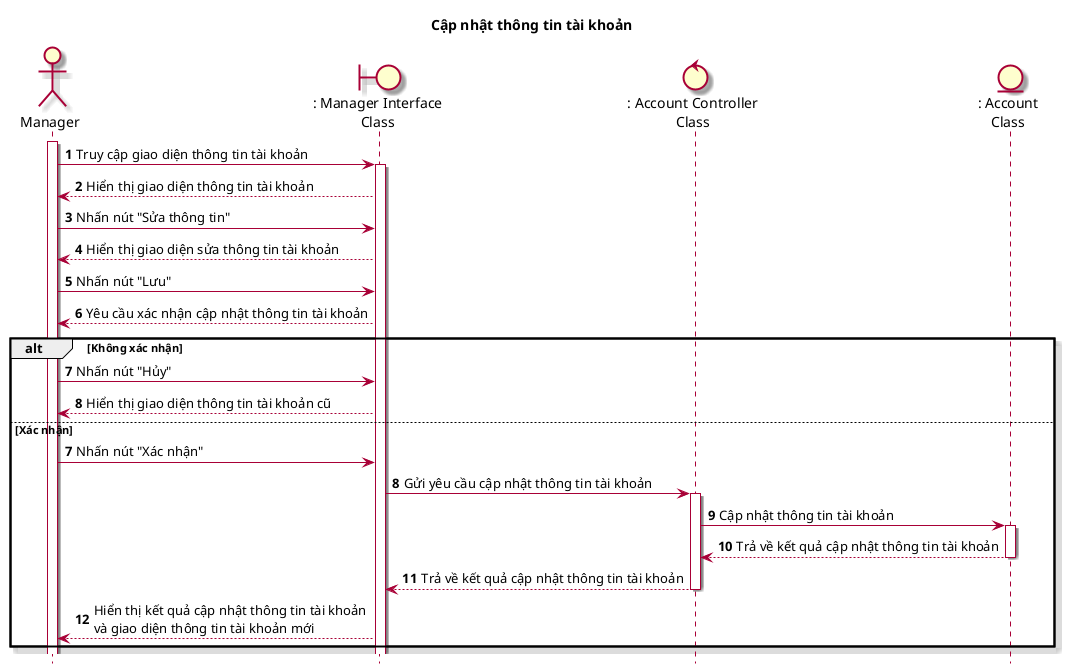 @startuml CapNhatThongTinTaiKhoan

skin rose
hide footbox

title Cập nhật thông tin tài khoản

actor "Manager" as quanLy
boundary ": Manager Interface\nClass" as managerInterface
control ": Account Controller\nClass" as accountController
entity ": Account\nClass" as account

autonumber
quanLy++
quanLy->managerInterface++ : Truy cập giao diện thông tin tài khoản
managerInterface-->quanLy : Hiển thị giao diện thông tin tài khoản
quanLy->managerInterface : Nhấn nút "Sửa thông tin"
managerInterface-->quanLy : Hiển thị giao diện sửa thông tin tài khoản
quanLy->managerInterface : Nhấn nút "Lưu"
managerInterface-->quanLy : Yêu cầu xác nhận cập nhật thông tin tài khoản
alt Không xác nhận
quanLy->managerInterface : Nhấn nút "Hủy"
managerInterface-->quanLy : Hiển thị giao diện thông tin tài khoản cũ
else Xác nhận
autonumber 7
quanLy->managerInterface : Nhấn nút "Xác nhận"
managerInterface->accountController++ : Gửi yêu cầu cập nhật thông tin tài khoản
accountController->account++ : Cập nhật thông tin tài khoản
account-->accountController-- : Trả về kết quả cập nhật thông tin tài khoản
accountController-->managerInterface-- : Trả về kết quả cập nhật thông tin tài khoản
managerInterface-->quanLy : Hiển thị kết quả cập nhật thông tin tài khoản\nvà giao diện thông tin tài khoản mới
end

@enduml